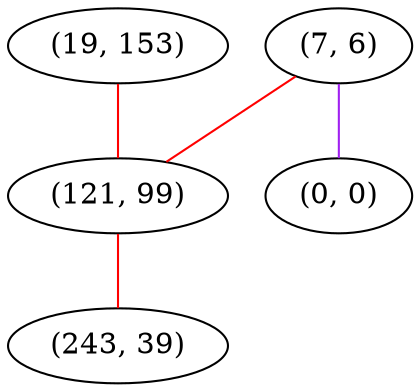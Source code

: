 graph "" {
"(19, 153)";
"(7, 6)";
"(121, 99)";
"(0, 0)";
"(243, 39)";
"(19, 153)" -- "(121, 99)"  [color=red, key=0, weight=1];
"(7, 6)" -- "(121, 99)"  [color=red, key=0, weight=1];
"(7, 6)" -- "(0, 0)"  [color=purple, key=0, weight=4];
"(121, 99)" -- "(243, 39)"  [color=red, key=0, weight=1];
}
